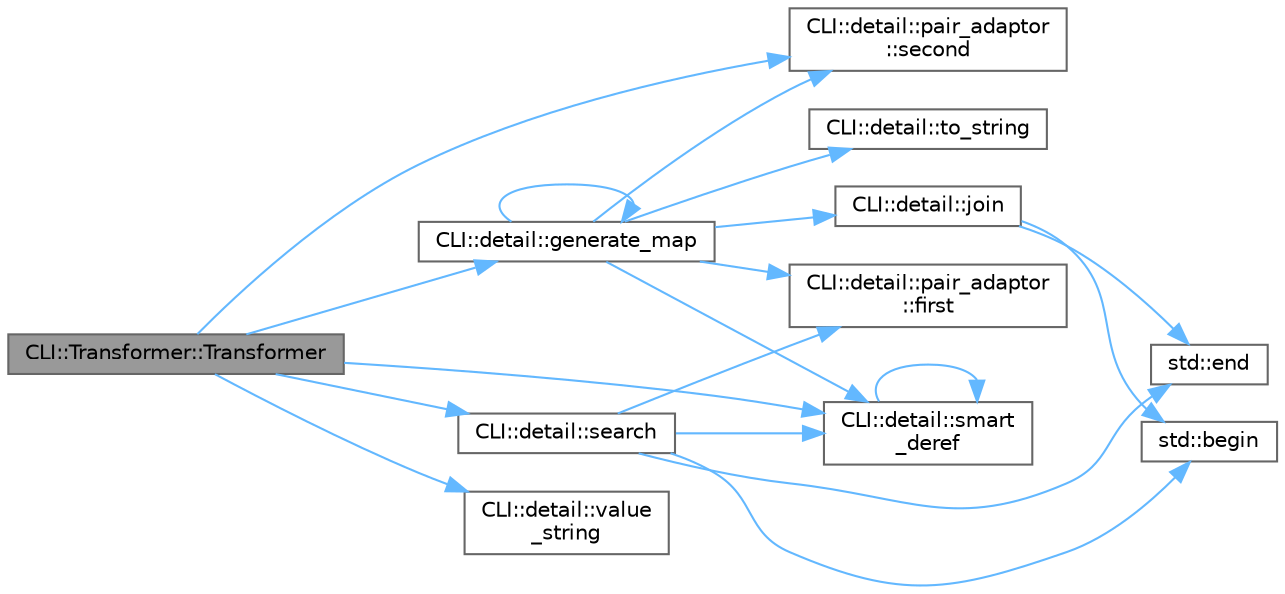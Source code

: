 digraph "CLI::Transformer::Transformer"
{
 // LATEX_PDF_SIZE
  bgcolor="transparent";
  edge [fontname=Helvetica,fontsize=10,labelfontname=Helvetica,labelfontsize=10];
  node [fontname=Helvetica,fontsize=10,shape=box,height=0.2,width=0.4];
  rankdir="LR";
  Node1 [id="Node000001",label="CLI::Transformer::Transformer",height=0.2,width=0.4,color="gray40", fillcolor="grey60", style="filled", fontcolor="black",tooltip=" "];
  Node1 -> Node2 [id="edge19_Node000001_Node000002",color="steelblue1",style="solid",tooltip=" "];
  Node2 [id="Node000002",label="CLI::detail::generate_map",height=0.2,width=0.4,color="grey40", fillcolor="white", style="filled",URL="$namespace_c_l_i_1_1detail.html#a320e031a5eb12297a140d2d6fc73362a",tooltip="Generate a string representation of a map"];
  Node2 -> Node3 [id="edge20_Node000002_Node000003",color="steelblue1",style="solid",tooltip=" "];
  Node3 [id="Node000003",label="CLI::detail::pair_adaptor\l::first",height=0.2,width=0.4,color="grey40", fillcolor="white", style="filled",URL="$struct_c_l_i_1_1detail_1_1pair__adaptor.html#ab46a8b1544ac182fe15948fe94a75bd6",tooltip="Get the first value (really just the underlying value)"];
  Node2 -> Node2 [id="edge21_Node000002_Node000002",color="steelblue1",style="solid",tooltip=" "];
  Node2 -> Node4 [id="edge22_Node000002_Node000004",color="steelblue1",style="solid",tooltip=" "];
  Node4 [id="Node000004",label="CLI::detail::join",height=0.2,width=0.4,color="grey40", fillcolor="white", style="filled",URL="$namespace_c_l_i_1_1detail.html#ab351f13ec104e2cba19ec6baf4a552f6",tooltip="Simple function to join a string"];
  Node4 -> Node5 [id="edge23_Node000004_Node000005",color="steelblue1",style="solid",tooltip=" "];
  Node5 [id="Node000005",label="std::begin",height=0.2,width=0.4,color="grey40", fillcolor="white", style="filled",URL="$namespacestd.html#aec76fc52a775d29bc4058c8e1405045a",tooltip=" "];
  Node4 -> Node6 [id="edge24_Node000004_Node000006",color="steelblue1",style="solid",tooltip=" "];
  Node6 [id="Node000006",label="std::end",height=0.2,width=0.4,color="grey40", fillcolor="white", style="filled",URL="$namespacestd.html#a35f71a4c49ddf38bb590177e3a4b2598",tooltip=" "];
  Node2 -> Node7 [id="edge25_Node000002_Node000007",color="steelblue1",style="solid",tooltip=" "];
  Node7 [id="Node000007",label="CLI::detail::pair_adaptor\l::second",height=0.2,width=0.4,color="grey40", fillcolor="white", style="filled",URL="$struct_c_l_i_1_1detail_1_1pair__adaptor.html#a69f2f87359de8d01c72ac645c6ada8c8",tooltip="Get the second value (really just the underlying value)"];
  Node2 -> Node8 [id="edge26_Node000002_Node000008",color="steelblue1",style="solid",tooltip=" "];
  Node8 [id="Node000008",label="CLI::detail::smart\l_deref",height=0.2,width=0.4,color="grey40", fillcolor="white", style="filled",URL="$namespace_c_l_i_1_1detail.html#a0c6cf48feae9d909d52e7b4c346cba29",tooltip=" "];
  Node8 -> Node8 [id="edge27_Node000008_Node000008",color="steelblue1",style="solid",tooltip=" "];
  Node2 -> Node9 [id="edge28_Node000002_Node000009",color="steelblue1",style="solid",tooltip=" "];
  Node9 [id="Node000009",label="CLI::detail::to_string",height=0.2,width=0.4,color="grey40", fillcolor="white", style="filled",URL="$namespace_c_l_i_1_1detail.html#a0e94052d485636fc9f18c21009026577",tooltip="Convert an object to a string (directly forward if this can become a string)"];
  Node1 -> Node10 [id="edge29_Node000001_Node000010",color="steelblue1",style="solid",tooltip=" "];
  Node10 [id="Node000010",label="CLI::detail::search",height=0.2,width=0.4,color="grey40", fillcolor="white", style="filled",URL="$namespace_c_l_i_1_1detail.html#aa4b4a0a97c9b07110595765887647385",tooltip="A search function"];
  Node10 -> Node5 [id="edge30_Node000010_Node000005",color="steelblue1",style="solid",tooltip=" "];
  Node10 -> Node6 [id="edge31_Node000010_Node000006",color="steelblue1",style="solid",tooltip=" "];
  Node10 -> Node3 [id="edge32_Node000010_Node000003",color="steelblue1",style="solid",tooltip=" "];
  Node10 -> Node8 [id="edge33_Node000010_Node000008",color="steelblue1",style="solid",tooltip=" "];
  Node1 -> Node7 [id="edge34_Node000001_Node000007",color="steelblue1",style="solid",tooltip=" "];
  Node1 -> Node8 [id="edge35_Node000001_Node000008",color="steelblue1",style="solid",tooltip=" "];
  Node1 -> Node11 [id="edge36_Node000001_Node000011",color="steelblue1",style="solid",tooltip=" "];
  Node11 [id="Node000011",label="CLI::detail::value\l_string",height=0.2,width=0.4,color="grey40", fillcolor="white", style="filled",URL="$namespace_c_l_i_1_1detail.html#a9a74f119a795b25c40db74ffa21d3c2d",tooltip="get a string as a convertible value for arithmetic types"];
}
